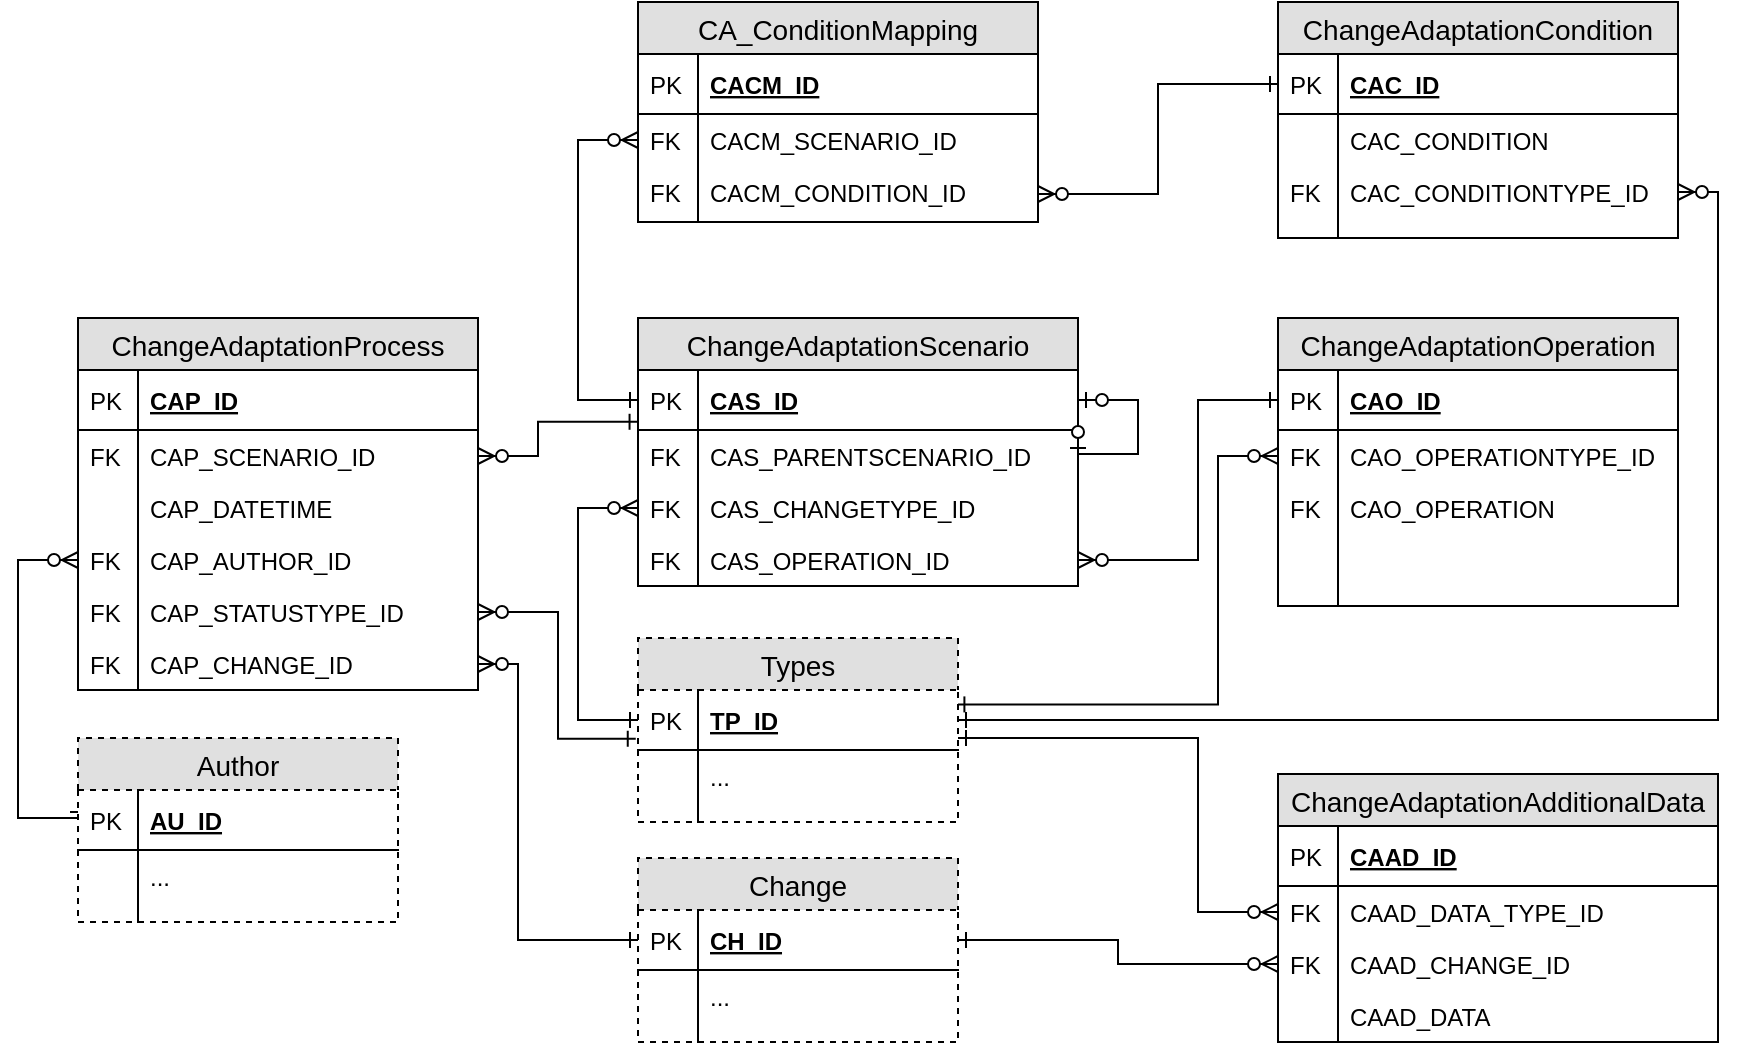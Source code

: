 <mxfile version="12.9.12" type="device"><diagram id="qnVRZ09Ej_M3Lm5uMNa2" name="Page-1"><mxGraphModel dx="1888" dy="1683" grid="1" gridSize="10" guides="1" tooltips="1" connect="1" arrows="1" fold="1" page="1" pageScale="1" pageWidth="850" pageHeight="1100" math="0" shadow="0"><root><mxCell id="0"/><mxCell id="1" parent="0"/><mxCell id="kzK48mvhgtaJY6d6WUIE-60" style="edgeStyle=orthogonalEdgeStyle;rounded=0;orthogonalLoop=1;jettySize=auto;html=1;exitX=0;exitY=0.5;exitDx=0;exitDy=0;startArrow=ERzeroToMany;startFill=1;endArrow=ERone;endFill=0;entryX=0.995;entryY=0.24;entryDx=0;entryDy=0;entryPerimeter=0;" parent="1" source="kzK48mvhgtaJY6d6WUIE-16" target="kzK48mvhgtaJY6d6WUIE-54" edge="1"><mxGeometry relative="1" as="geometry"><Array as="points"><mxPoint x="10" y="109"/><mxPoint x="10" y="233"/></Array></mxGeometry></mxCell><mxCell id="kzK48mvhgtaJY6d6WUIE-61" style="edgeStyle=orthogonalEdgeStyle;rounded=0;orthogonalLoop=1;jettySize=auto;html=1;exitX=1;exitY=0.5;exitDx=0;exitDy=0;entryX=0;entryY=0.5;entryDx=0;entryDy=0;startArrow=ERzeroToMany;startFill=1;endArrow=ERone;endFill=0;" parent="1" source="kzK48mvhgtaJY6d6WUIE-6" target="kzK48mvhgtaJY6d6WUIE-14" edge="1"><mxGeometry relative="1" as="geometry"><Array as="points"><mxPoint y="161"/><mxPoint y="81"/></Array></mxGeometry></mxCell><mxCell id="kzK48mvhgtaJY6d6WUIE-63" style="edgeStyle=orthogonalEdgeStyle;rounded=0;orthogonalLoop=1;jettySize=auto;html=1;exitX=1;exitY=0.5;exitDx=0;exitDy=0;entryX=0;entryY=0.5;entryDx=0;entryDy=0;startArrow=ERzeroToMany;startFill=1;endArrow=ERone;endFill=0;" parent="1" source="LTAWFDooBUOXo8f9yIpR-1" target="kzK48mvhgtaJY6d6WUIE-36" edge="1"><mxGeometry relative="1" as="geometry"><Array as="points"><mxPoint x="-340" y="213"/></Array><mxPoint x="-280" y="109" as="sourcePoint"/></mxGeometry></mxCell><mxCell id="kzK48mvhgtaJY6d6WUIE-64" style="edgeStyle=orthogonalEdgeStyle;rounded=0;orthogonalLoop=1;jettySize=auto;html=1;exitX=0;exitY=0.5;exitDx=0;exitDy=0;entryX=0;entryY=0.5;entryDx=0;entryDy=0;startArrow=ERzeroToMany;startFill=1;endArrow=ERone;endFill=0;" parent="1" source="kzK48mvhgtaJY6d6WUIE-31" target="kzK48mvhgtaJY6d6WUIE-47" edge="1"><mxGeometry relative="1" as="geometry"><Array as="points"><mxPoint x="-590" y="161"/><mxPoint x="-590" y="290"/></Array></mxGeometry></mxCell><mxCell id="kzK48mvhgtaJY6d6WUIE-65" style="edgeStyle=orthogonalEdgeStyle;rounded=0;orthogonalLoop=1;jettySize=auto;html=1;exitX=1;exitY=0.5;exitDx=0;exitDy=0;entryX=-0.001;entryY=0.863;entryDx=0;entryDy=0;startArrow=ERzeroToMany;startFill=1;endArrow=ERone;endFill=0;entryPerimeter=0;" parent="1" source="kzK48mvhgtaJY6d6WUIE-27" target="kzK48mvhgtaJY6d6WUIE-2" edge="1"><mxGeometry relative="1" as="geometry"><Array as="points"><mxPoint x="-330" y="109"/><mxPoint x="-330" y="92"/></Array></mxGeometry></mxCell><mxCell id="kzK48mvhgtaJY6d6WUIE-24" value="ChangeAdaptationProcess" style="swimlane;fontStyle=0;childLayout=stackLayout;horizontal=1;startSize=26;fillColor=#e0e0e0;horizontalStack=0;resizeParent=1;resizeParentMax=0;resizeLast=0;collapsible=1;marginBottom=0;swimlaneFillColor=#ffffff;align=center;fontSize=14;" parent="1" vertex="1"><mxGeometry x="-560" y="40" width="200" height="186" as="geometry"/></mxCell><mxCell id="kzK48mvhgtaJY6d6WUIE-25" value="CAP_ID" style="shape=partialRectangle;top=0;left=0;right=0;bottom=1;align=left;verticalAlign=middle;fillColor=none;spacingLeft=34;spacingRight=4;overflow=hidden;rotatable=0;points=[[0,0.5],[1,0.5]];portConstraint=eastwest;dropTarget=0;fontStyle=5;fontSize=12;" parent="kzK48mvhgtaJY6d6WUIE-24" vertex="1"><mxGeometry y="26" width="200" height="30" as="geometry"/></mxCell><mxCell id="kzK48mvhgtaJY6d6WUIE-26" value="PK" style="shape=partialRectangle;top=0;left=0;bottom=0;fillColor=none;align=left;verticalAlign=middle;spacingLeft=4;spacingRight=4;overflow=hidden;rotatable=0;points=[];portConstraint=eastwest;part=1;fontSize=12;" parent="kzK48mvhgtaJY6d6WUIE-25" vertex="1" connectable="0"><mxGeometry width="30" height="30" as="geometry"/></mxCell><mxCell id="kzK48mvhgtaJY6d6WUIE-27" value="CAP_SCENARIO_ID" style="shape=partialRectangle;top=0;left=0;right=0;bottom=0;align=left;verticalAlign=top;fillColor=none;spacingLeft=34;spacingRight=4;overflow=hidden;rotatable=0;points=[[0,0.5],[1,0.5]];portConstraint=eastwest;dropTarget=0;fontSize=12;" parent="kzK48mvhgtaJY6d6WUIE-24" vertex="1"><mxGeometry y="56" width="200" height="26" as="geometry"/></mxCell><mxCell id="kzK48mvhgtaJY6d6WUIE-28" value="FK" style="shape=partialRectangle;top=0;left=0;bottom=0;fillColor=none;align=left;verticalAlign=top;spacingLeft=4;spacingRight=4;overflow=hidden;rotatable=0;points=[];portConstraint=eastwest;part=1;fontSize=12;" parent="kzK48mvhgtaJY6d6WUIE-27" vertex="1" connectable="0"><mxGeometry width="30" height="26" as="geometry"/></mxCell><mxCell id="kzK48mvhgtaJY6d6WUIE-29" value="CAP_DATETIME" style="shape=partialRectangle;top=0;left=0;right=0;bottom=0;align=left;verticalAlign=top;fillColor=none;spacingLeft=34;spacingRight=4;overflow=hidden;rotatable=0;points=[[0,0.5],[1,0.5]];portConstraint=eastwest;dropTarget=0;fontSize=12;" parent="kzK48mvhgtaJY6d6WUIE-24" vertex="1"><mxGeometry y="82" width="200" height="26" as="geometry"/></mxCell><mxCell id="kzK48mvhgtaJY6d6WUIE-30" value="" style="shape=partialRectangle;top=0;left=0;bottom=0;fillColor=none;align=left;verticalAlign=top;spacingLeft=4;spacingRight=4;overflow=hidden;rotatable=0;points=[];portConstraint=eastwest;part=1;fontSize=12;" parent="kzK48mvhgtaJY6d6WUIE-29" vertex="1" connectable="0"><mxGeometry width="30" height="26" as="geometry"/></mxCell><mxCell id="kzK48mvhgtaJY6d6WUIE-31" value="CAP_AUTHOR_ID" style="shape=partialRectangle;top=0;left=0;right=0;bottom=0;align=left;verticalAlign=top;fillColor=none;spacingLeft=34;spacingRight=4;overflow=hidden;rotatable=0;points=[[0,0.5],[1,0.5]];portConstraint=eastwest;dropTarget=0;fontSize=12;" parent="kzK48mvhgtaJY6d6WUIE-24" vertex="1"><mxGeometry y="108" width="200" height="26" as="geometry"/></mxCell><mxCell id="kzK48mvhgtaJY6d6WUIE-32" value="FK" style="shape=partialRectangle;top=0;left=0;bottom=0;fillColor=none;align=left;verticalAlign=top;spacingLeft=4;spacingRight=4;overflow=hidden;rotatable=0;points=[];portConstraint=eastwest;part=1;fontSize=12;" parent="kzK48mvhgtaJY6d6WUIE-31" vertex="1" connectable="0"><mxGeometry width="30" height="26" as="geometry"/></mxCell><mxCell id="kzK48mvhgtaJY6d6WUIE-33" value="CAP_STATUSTYPE_ID" style="shape=partialRectangle;top=0;left=0;right=0;bottom=0;align=left;verticalAlign=top;fillColor=none;spacingLeft=34;spacingRight=4;overflow=hidden;rotatable=0;points=[[0,0.5],[1,0.5]];portConstraint=eastwest;dropTarget=0;fontSize=12;" parent="kzK48mvhgtaJY6d6WUIE-24" vertex="1"><mxGeometry y="134" width="200" height="26" as="geometry"/></mxCell><mxCell id="kzK48mvhgtaJY6d6WUIE-34" value="FK" style="shape=partialRectangle;top=0;left=0;bottom=0;fillColor=none;align=left;verticalAlign=top;spacingLeft=4;spacingRight=4;overflow=hidden;rotatable=0;points=[];portConstraint=eastwest;part=1;fontSize=12;" parent="kzK48mvhgtaJY6d6WUIE-33" vertex="1" connectable="0"><mxGeometry width="30" height="26.0" as="geometry"/></mxCell><mxCell id="LTAWFDooBUOXo8f9yIpR-1" value="CAP_CHANGE_ID" style="shape=partialRectangle;top=0;left=0;right=0;bottom=0;align=left;verticalAlign=top;fillColor=none;spacingLeft=34;spacingRight=4;overflow=hidden;rotatable=0;points=[[0,0.5],[1,0.5]];portConstraint=eastwest;dropTarget=0;fontSize=12;" parent="kzK48mvhgtaJY6d6WUIE-24" vertex="1"><mxGeometry y="160" width="200" height="26" as="geometry"/></mxCell><mxCell id="LTAWFDooBUOXo8f9yIpR-2" value="FK" style="shape=partialRectangle;top=0;left=0;bottom=0;fillColor=none;align=left;verticalAlign=top;spacingLeft=4;spacingRight=4;overflow=hidden;rotatable=0;points=[];portConstraint=eastwest;part=1;fontSize=12;" parent="LTAWFDooBUOXo8f9yIpR-1" vertex="1" connectable="0"><mxGeometry width="30" height="26.0" as="geometry"/></mxCell><mxCell id="kzK48mvhgtaJY6d6WUIE-85" style="edgeStyle=orthogonalEdgeStyle;rounded=0;orthogonalLoop=1;jettySize=auto;html=1;exitX=1;exitY=0.5;exitDx=0;exitDy=0;entryX=-0.007;entryY=0.812;entryDx=0;entryDy=0;startArrow=ERzeroToMany;startFill=1;endArrow=ERone;endFill=0;entryPerimeter=0;" parent="1" source="kzK48mvhgtaJY6d6WUIE-33" target="kzK48mvhgtaJY6d6WUIE-54" edge="1"><mxGeometry relative="1" as="geometry"><Array as="points"><mxPoint x="-320" y="187"/><mxPoint x="-320" y="250"/></Array></mxGeometry></mxCell><mxCell id="kzK48mvhgtaJY6d6WUIE-88" style="edgeStyle=orthogonalEdgeStyle;rounded=0;orthogonalLoop=1;jettySize=auto;html=1;entryX=0;entryY=0.5;entryDx=0;entryDy=0;startArrow=ERzeroToMany;startFill=1;endArrow=ERone;endFill=0;exitX=0;exitY=0.5;exitDx=0;exitDy=0;" parent="1" source="LTAWFDooBUOXo8f9yIpR-31" target="kzK48mvhgtaJY6d6WUIE-54" edge="1"><mxGeometry relative="1" as="geometry"><mxPoint x="-80" y="170" as="sourcePoint"/><Array as="points"><mxPoint x="-310" y="135"/><mxPoint x="-310" y="241"/></Array></mxGeometry></mxCell><mxCell id="LTAWFDooBUOXo8f9yIpR-22" value="CA_ConditionMapping" style="swimlane;fontStyle=0;childLayout=stackLayout;horizontal=1;startSize=26;fillColor=#e0e0e0;horizontalStack=0;resizeParent=1;resizeParentMax=0;resizeLast=0;collapsible=1;marginBottom=0;swimlaneFillColor=#ffffff;align=center;fontSize=14;" parent="1" vertex="1"><mxGeometry x="-280" y="-118" width="200" height="110" as="geometry"/></mxCell><mxCell id="LTAWFDooBUOXo8f9yIpR-23" value="CACM_ID" style="shape=partialRectangle;top=0;left=0;right=0;bottom=1;align=left;verticalAlign=middle;fillColor=none;spacingLeft=34;spacingRight=4;overflow=hidden;rotatable=0;points=[[0,0.5],[1,0.5]];portConstraint=eastwest;dropTarget=0;fontStyle=5;fontSize=12;" parent="LTAWFDooBUOXo8f9yIpR-22" vertex="1"><mxGeometry y="26" width="200" height="30" as="geometry"/></mxCell><mxCell id="LTAWFDooBUOXo8f9yIpR-24" value="PK" style="shape=partialRectangle;top=0;left=0;bottom=0;fillColor=none;align=left;verticalAlign=middle;spacingLeft=4;spacingRight=4;overflow=hidden;rotatable=0;points=[];portConstraint=eastwest;part=1;fontSize=12;" parent="LTAWFDooBUOXo8f9yIpR-23" vertex="1" connectable="0"><mxGeometry width="30" height="30" as="geometry"/></mxCell><mxCell id="LTAWFDooBUOXo8f9yIpR-27" value="CACM_SCENARIO_ID" style="shape=partialRectangle;top=0;left=0;right=0;bottom=0;align=left;verticalAlign=top;fillColor=none;spacingLeft=34;spacingRight=4;overflow=hidden;rotatable=0;points=[[0,0.5],[1,0.5]];portConstraint=eastwest;dropTarget=0;fontSize=12;" parent="LTAWFDooBUOXo8f9yIpR-22" vertex="1"><mxGeometry y="56" width="200" height="26" as="geometry"/></mxCell><mxCell id="LTAWFDooBUOXo8f9yIpR-28" value="FK" style="shape=partialRectangle;top=0;left=0;bottom=0;fillColor=none;align=left;verticalAlign=top;spacingLeft=4;spacingRight=4;overflow=hidden;rotatable=0;points=[];portConstraint=eastwest;part=1;fontSize=12;" parent="LTAWFDooBUOXo8f9yIpR-27" vertex="1" connectable="0"><mxGeometry width="30" height="26" as="geometry"/></mxCell><mxCell id="LTAWFDooBUOXo8f9yIpR-29" value="CACM_CONDITION_ID" style="shape=partialRectangle;top=0;left=0;right=0;bottom=0;align=left;verticalAlign=top;fillColor=none;spacingLeft=34;spacingRight=4;overflow=hidden;rotatable=0;points=[[0,0.5],[1,0.5]];portConstraint=eastwest;dropTarget=0;fontSize=12;" parent="LTAWFDooBUOXo8f9yIpR-22" vertex="1"><mxGeometry y="82" width="200" height="28" as="geometry"/></mxCell><mxCell id="LTAWFDooBUOXo8f9yIpR-30" value="FK" style="shape=partialRectangle;top=0;left=0;bottom=0;fillColor=none;align=left;verticalAlign=top;spacingLeft=4;spacingRight=4;overflow=hidden;rotatable=0;points=[];portConstraint=eastwest;part=1;fontSize=12;" parent="LTAWFDooBUOXo8f9yIpR-29" vertex="1" connectable="0"><mxGeometry width="30" height="28" as="geometry"/></mxCell><mxCell id="LTAWFDooBUOXo8f9yIpR-34" style="edgeStyle=orthogonalEdgeStyle;rounded=0;orthogonalLoop=1;jettySize=auto;html=1;exitX=0;exitY=0.5;exitDx=0;exitDy=0;entryX=0;entryY=0.5;entryDx=0;entryDy=0;startArrow=ERone;startFill=0;endArrow=ERzeroToMany;endFill=1;jumpStyle=arc;jumpSize=10;" parent="1" source="kzK48mvhgtaJY6d6WUIE-2" target="LTAWFDooBUOXo8f9yIpR-27" edge="1"><mxGeometry relative="1" as="geometry"><Array as="points"><mxPoint x="-310" y="81"/><mxPoint x="-310" y="-49"/></Array></mxGeometry></mxCell><mxCell id="LTAWFDooBUOXo8f9yIpR-36" style="edgeStyle=orthogonalEdgeStyle;rounded=0;orthogonalLoop=1;jettySize=auto;html=1;exitX=0;exitY=0.5;exitDx=0;exitDy=0;entryX=1;entryY=0.5;entryDx=0;entryDy=0;startArrow=ERone;startFill=0;endArrow=ERzeroToMany;endFill=1;" parent="1" source="LTAWFDooBUOXo8f9yIpR-12" target="LTAWFDooBUOXo8f9yIpR-29" edge="1"><mxGeometry relative="1" as="geometry"/></mxCell><mxCell id="kzK48mvhgtaJY6d6WUIE-13" value="ChangeAdaptationOperation" style="swimlane;fontStyle=0;childLayout=stackLayout;horizontal=1;startSize=26;fillColor=#e0e0e0;horizontalStack=0;resizeParent=1;resizeParentMax=0;resizeLast=0;collapsible=1;marginBottom=0;swimlaneFillColor=#ffffff;align=center;fontSize=14;" parent="1" vertex="1"><mxGeometry x="40" y="40" width="200" height="144" as="geometry"/></mxCell><mxCell id="kzK48mvhgtaJY6d6WUIE-14" value="CAO_ID" style="shape=partialRectangle;top=0;left=0;right=0;bottom=1;align=left;verticalAlign=middle;fillColor=none;spacingLeft=34;spacingRight=4;overflow=hidden;rotatable=0;points=[[0,0.5],[1,0.5]];portConstraint=eastwest;dropTarget=0;fontStyle=5;fontSize=12;" parent="kzK48mvhgtaJY6d6WUIE-13" vertex="1"><mxGeometry y="26" width="200" height="30" as="geometry"/></mxCell><mxCell id="kzK48mvhgtaJY6d6WUIE-15" value="PK" style="shape=partialRectangle;top=0;left=0;bottom=0;fillColor=none;align=left;verticalAlign=middle;spacingLeft=4;spacingRight=4;overflow=hidden;rotatable=0;points=[];portConstraint=eastwest;part=1;fontSize=12;" parent="kzK48mvhgtaJY6d6WUIE-14" vertex="1" connectable="0"><mxGeometry width="30" height="30" as="geometry"/></mxCell><mxCell id="kzK48mvhgtaJY6d6WUIE-16" value="CAO_OPERATIONTYPE_ID" style="shape=partialRectangle;top=0;left=0;right=0;bottom=0;align=left;verticalAlign=top;fillColor=none;spacingLeft=34;spacingRight=4;overflow=hidden;rotatable=0;points=[[0,0.5],[1,0.5]];portConstraint=eastwest;dropTarget=0;fontSize=12;" parent="kzK48mvhgtaJY6d6WUIE-13" vertex="1"><mxGeometry y="56" width="200" height="26" as="geometry"/></mxCell><mxCell id="kzK48mvhgtaJY6d6WUIE-17" value="FK" style="shape=partialRectangle;top=0;left=0;bottom=0;fillColor=none;align=left;verticalAlign=top;spacingLeft=4;spacingRight=4;overflow=hidden;rotatable=0;points=[];portConstraint=eastwest;part=1;fontSize=12;" parent="kzK48mvhgtaJY6d6WUIE-16" vertex="1" connectable="0"><mxGeometry width="30" height="26" as="geometry"/></mxCell><mxCell id="kzK48mvhgtaJY6d6WUIE-18" value="CAO_OPERATION" style="shape=partialRectangle;top=0;left=0;right=0;bottom=0;align=left;verticalAlign=top;fillColor=none;spacingLeft=34;spacingRight=4;overflow=hidden;rotatable=0;points=[[0,0.5],[1,0.5]];portConstraint=eastwest;dropTarget=0;fontSize=12;" parent="kzK48mvhgtaJY6d6WUIE-13" vertex="1"><mxGeometry y="82" width="200" height="26" as="geometry"/></mxCell><mxCell id="kzK48mvhgtaJY6d6WUIE-19" value="FK" style="shape=partialRectangle;top=0;left=0;bottom=0;fillColor=none;align=left;verticalAlign=top;spacingLeft=4;spacingRight=4;overflow=hidden;rotatable=0;points=[];portConstraint=eastwest;part=1;fontSize=12;" parent="kzK48mvhgtaJY6d6WUIE-18" vertex="1" connectable="0"><mxGeometry width="30" height="26" as="geometry"/></mxCell><mxCell id="kzK48mvhgtaJY6d6WUIE-20" value="" style="shape=partialRectangle;top=0;left=0;right=0;bottom=0;align=left;verticalAlign=top;fillColor=none;spacingLeft=34;spacingRight=4;overflow=hidden;rotatable=0;points=[[0,0.5],[1,0.5]];portConstraint=eastwest;dropTarget=0;fontSize=12;" parent="kzK48mvhgtaJY6d6WUIE-13" vertex="1"><mxGeometry y="108" width="200" height="26" as="geometry"/></mxCell><mxCell id="kzK48mvhgtaJY6d6WUIE-21" value="" style="shape=partialRectangle;top=0;left=0;bottom=0;fillColor=none;align=left;verticalAlign=top;spacingLeft=4;spacingRight=4;overflow=hidden;rotatable=0;points=[];portConstraint=eastwest;part=1;fontSize=12;" parent="kzK48mvhgtaJY6d6WUIE-20" vertex="1" connectable="0"><mxGeometry width="30" height="26" as="geometry"/></mxCell><mxCell id="kzK48mvhgtaJY6d6WUIE-22" value="" style="shape=partialRectangle;top=0;left=0;right=0;bottom=0;align=left;verticalAlign=top;fillColor=none;spacingLeft=34;spacingRight=4;overflow=hidden;rotatable=0;points=[[0,0.5],[1,0.5]];portConstraint=eastwest;dropTarget=0;fontSize=12;" parent="kzK48mvhgtaJY6d6WUIE-13" vertex="1"><mxGeometry y="134" width="200" height="10" as="geometry"/></mxCell><mxCell id="kzK48mvhgtaJY6d6WUIE-23" value="" style="shape=partialRectangle;top=0;left=0;bottom=0;fillColor=none;align=left;verticalAlign=top;spacingLeft=4;spacingRight=4;overflow=hidden;rotatable=0;points=[];portConstraint=eastwest;part=1;fontSize=12;" parent="kzK48mvhgtaJY6d6WUIE-22" vertex="1" connectable="0"><mxGeometry width="30" height="10" as="geometry"/></mxCell><mxCell id="LTAWFDooBUOXo8f9yIpR-11" value="ChangeAdaptationCondition" style="swimlane;fontStyle=0;childLayout=stackLayout;horizontal=1;startSize=26;fillColor=#e0e0e0;horizontalStack=0;resizeParent=1;resizeParentMax=0;resizeLast=0;collapsible=1;marginBottom=0;swimlaneFillColor=#ffffff;align=center;fontSize=14;" parent="1" vertex="1"><mxGeometry x="40" y="-118" width="200" height="118" as="geometry"/></mxCell><mxCell id="LTAWFDooBUOXo8f9yIpR-12" value="CAC_ID" style="shape=partialRectangle;top=0;left=0;right=0;bottom=1;align=left;verticalAlign=middle;fillColor=none;spacingLeft=34;spacingRight=4;overflow=hidden;rotatable=0;points=[[0,0.5],[1,0.5]];portConstraint=eastwest;dropTarget=0;fontStyle=5;fontSize=12;" parent="LTAWFDooBUOXo8f9yIpR-11" vertex="1"><mxGeometry y="26" width="200" height="30" as="geometry"/></mxCell><mxCell id="LTAWFDooBUOXo8f9yIpR-13" value="PK" style="shape=partialRectangle;top=0;left=0;bottom=0;fillColor=none;align=left;verticalAlign=middle;spacingLeft=4;spacingRight=4;overflow=hidden;rotatable=0;points=[];portConstraint=eastwest;part=1;fontSize=12;" parent="LTAWFDooBUOXo8f9yIpR-12" vertex="1" connectable="0"><mxGeometry width="30" height="30" as="geometry"/></mxCell><mxCell id="LTAWFDooBUOXo8f9yIpR-14" value="CAC_CONDITION" style="shape=partialRectangle;top=0;left=0;right=0;bottom=0;align=left;verticalAlign=top;fillColor=none;spacingLeft=34;spacingRight=4;overflow=hidden;rotatable=0;points=[[0,0.5],[1,0.5]];portConstraint=eastwest;dropTarget=0;fontSize=12;" parent="LTAWFDooBUOXo8f9yIpR-11" vertex="1"><mxGeometry y="56" width="200" height="26" as="geometry"/></mxCell><mxCell id="LTAWFDooBUOXo8f9yIpR-15" value="" style="shape=partialRectangle;top=0;left=0;bottom=0;fillColor=none;align=left;verticalAlign=top;spacingLeft=4;spacingRight=4;overflow=hidden;rotatable=0;points=[];portConstraint=eastwest;part=1;fontSize=12;" parent="LTAWFDooBUOXo8f9yIpR-14" vertex="1" connectable="0"><mxGeometry width="30" height="26" as="geometry"/></mxCell><mxCell id="LTAWFDooBUOXo8f9yIpR-16" value="CAC_CONDITIONTYPE_ID" style="shape=partialRectangle;top=0;left=0;right=0;bottom=0;align=left;verticalAlign=top;fillColor=none;spacingLeft=34;spacingRight=4;overflow=hidden;rotatable=0;points=[[0,0.5],[1,0.5]];portConstraint=eastwest;dropTarget=0;fontSize=12;" parent="LTAWFDooBUOXo8f9yIpR-11" vertex="1"><mxGeometry y="82" width="200" height="26" as="geometry"/></mxCell><mxCell id="LTAWFDooBUOXo8f9yIpR-17" value="FK" style="shape=partialRectangle;top=0;left=0;bottom=0;fillColor=none;align=left;verticalAlign=top;spacingLeft=4;spacingRight=4;overflow=hidden;rotatable=0;points=[];portConstraint=eastwest;part=1;fontSize=12;" parent="LTAWFDooBUOXo8f9yIpR-16" vertex="1" connectable="0"><mxGeometry width="30" height="26" as="geometry"/></mxCell><mxCell id="LTAWFDooBUOXo8f9yIpR-20" value="" style="shape=partialRectangle;top=0;left=0;right=0;bottom=0;align=left;verticalAlign=top;fillColor=none;spacingLeft=34;spacingRight=4;overflow=hidden;rotatable=0;points=[[0,0.5],[1,0.5]];portConstraint=eastwest;dropTarget=0;fontSize=12;" parent="LTAWFDooBUOXo8f9yIpR-11" vertex="1"><mxGeometry y="108" width="200" height="10" as="geometry"/></mxCell><mxCell id="LTAWFDooBUOXo8f9yIpR-21" value="" style="shape=partialRectangle;top=0;left=0;bottom=0;fillColor=none;align=left;verticalAlign=top;spacingLeft=4;spacingRight=4;overflow=hidden;rotatable=0;points=[];portConstraint=eastwest;part=1;fontSize=12;" parent="LTAWFDooBUOXo8f9yIpR-20" vertex="1" connectable="0"><mxGeometry width="30" height="10" as="geometry"/></mxCell><mxCell id="kzK48mvhgtaJY6d6WUIE-1" value="ChangeAdaptationScenario" style="swimlane;fontStyle=0;childLayout=stackLayout;horizontal=1;startSize=26;fillColor=#e0e0e0;horizontalStack=0;resizeParent=1;resizeParentMax=0;resizeLast=0;collapsible=1;marginBottom=0;swimlaneFillColor=#ffffff;align=center;fontSize=14;" parent="1" vertex="1"><mxGeometry x="-280" y="40" width="220" height="134" as="geometry"/></mxCell><mxCell id="kzK48mvhgtaJY6d6WUIE-2" value="CAS_ID" style="shape=partialRectangle;top=0;left=0;right=0;bottom=1;align=left;verticalAlign=middle;fillColor=none;spacingLeft=34;spacingRight=4;overflow=hidden;rotatable=0;points=[[0,0.5],[1,0.5]];portConstraint=eastwest;dropTarget=0;fontStyle=5;fontSize=12;" parent="kzK48mvhgtaJY6d6WUIE-1" vertex="1"><mxGeometry y="26" width="220" height="30" as="geometry"/></mxCell><mxCell id="kzK48mvhgtaJY6d6WUIE-3" value="PK" style="shape=partialRectangle;top=0;left=0;bottom=0;fillColor=none;align=left;verticalAlign=middle;spacingLeft=4;spacingRight=4;overflow=hidden;rotatable=0;points=[];portConstraint=eastwest;part=1;fontSize=12;" parent="kzK48mvhgtaJY6d6WUIE-2" vertex="1" connectable="0"><mxGeometry width="30" height="30" as="geometry"/></mxCell><mxCell id="kzK48mvhgtaJY6d6WUIE-89" style="edgeStyle=orthogonalEdgeStyle;rounded=0;orthogonalLoop=1;jettySize=auto;html=1;exitX=1;exitY=0.5;exitDx=0;exitDy=0;entryX=1;entryY=0.5;entryDx=0;entryDy=0;startArrow=ERzeroToOne;startFill=1;endArrow=ERzeroToOne;endFill=1;" parent="kzK48mvhgtaJY6d6WUIE-1" source="kzK48mvhgtaJY6d6WUIE-8" target="kzK48mvhgtaJY6d6WUIE-2" edge="1"><mxGeometry relative="1" as="geometry"><Array as="points"><mxPoint x="250" y="68"/><mxPoint x="250" y="41"/></Array></mxGeometry></mxCell><mxCell id="kzK48mvhgtaJY6d6WUIE-8" value="CAS_PARENTSCENARIO_ID" style="shape=partialRectangle;top=0;left=0;right=0;bottom=0;align=left;verticalAlign=top;fillColor=none;spacingLeft=34;spacingRight=4;overflow=hidden;rotatable=0;points=[[0,0.5],[1,0.5]];portConstraint=eastwest;dropTarget=0;fontSize=12;" parent="kzK48mvhgtaJY6d6WUIE-1" vertex="1"><mxGeometry y="56" width="220" height="26" as="geometry"/></mxCell><mxCell id="kzK48mvhgtaJY6d6WUIE-9" value="FK" style="shape=partialRectangle;top=0;left=0;bottom=0;fillColor=none;align=left;verticalAlign=top;spacingLeft=4;spacingRight=4;overflow=hidden;rotatable=0;points=[];portConstraint=eastwest;part=1;fontSize=12;" parent="kzK48mvhgtaJY6d6WUIE-8" vertex="1" connectable="0"><mxGeometry width="30" height="26" as="geometry"/></mxCell><mxCell id="LTAWFDooBUOXo8f9yIpR-31" value="CAS_CHANGETYPE_ID" style="shape=partialRectangle;top=0;left=0;right=0;bottom=0;align=left;verticalAlign=top;fillColor=none;spacingLeft=34;spacingRight=4;overflow=hidden;rotatable=0;points=[[0,0.5],[1,0.5]];portConstraint=eastwest;dropTarget=0;fontSize=12;" parent="kzK48mvhgtaJY6d6WUIE-1" vertex="1"><mxGeometry y="82" width="220" height="26" as="geometry"/></mxCell><mxCell id="LTAWFDooBUOXo8f9yIpR-32" value="FK" style="shape=partialRectangle;top=0;left=0;bottom=0;fillColor=none;align=left;verticalAlign=top;spacingLeft=4;spacingRight=4;overflow=hidden;rotatable=0;points=[];portConstraint=eastwest;part=1;fontSize=12;" parent="LTAWFDooBUOXo8f9yIpR-31" vertex="1" connectable="0"><mxGeometry width="30" height="26" as="geometry"/></mxCell><mxCell id="kzK48mvhgtaJY6d6WUIE-6" value="CAS_OPERATION_ID" style="shape=partialRectangle;top=0;left=0;right=0;bottom=0;align=left;verticalAlign=top;fillColor=none;spacingLeft=34;spacingRight=4;overflow=hidden;rotatable=0;points=[[0,0.5],[1,0.5]];portConstraint=eastwest;dropTarget=0;fontSize=12;" parent="kzK48mvhgtaJY6d6WUIE-1" vertex="1"><mxGeometry y="108" width="220" height="26" as="geometry"/></mxCell><mxCell id="kzK48mvhgtaJY6d6WUIE-7" value="FK" style="shape=partialRectangle;top=0;left=0;bottom=0;fillColor=none;align=left;verticalAlign=top;spacingLeft=4;spacingRight=4;overflow=hidden;rotatable=0;points=[];portConstraint=eastwest;part=1;fontSize=12;" parent="kzK48mvhgtaJY6d6WUIE-6" vertex="1" connectable="0"><mxGeometry width="30" height="26" as="geometry"/></mxCell><mxCell id="kzK48mvhgtaJY6d6WUIE-53" value="Types" style="swimlane;fontStyle=0;childLayout=stackLayout;horizontal=1;startSize=26;fillColor=#e0e0e0;horizontalStack=0;resizeParent=1;resizeParentMax=0;resizeLast=0;collapsible=1;marginBottom=0;swimlaneFillColor=#ffffff;align=center;fontSize=14;dashed=1;" parent="1" vertex="1"><mxGeometry x="-280" y="200" width="160" height="92" as="geometry"/></mxCell><mxCell id="kzK48mvhgtaJY6d6WUIE-54" value="TP_ID" style="shape=partialRectangle;top=0;left=0;right=0;bottom=1;align=left;verticalAlign=middle;fillColor=none;spacingLeft=34;spacingRight=4;overflow=hidden;rotatable=0;points=[[0,0.5],[1,0.5]];portConstraint=eastwest;dropTarget=0;fontStyle=5;fontSize=12;" parent="kzK48mvhgtaJY6d6WUIE-53" vertex="1"><mxGeometry y="26" width="160" height="30" as="geometry"/></mxCell><mxCell id="kzK48mvhgtaJY6d6WUIE-55" value="PK" style="shape=partialRectangle;top=0;left=0;bottom=0;fillColor=none;align=left;verticalAlign=middle;spacingLeft=4;spacingRight=4;overflow=hidden;rotatable=0;points=[];portConstraint=eastwest;part=1;fontSize=12;" parent="kzK48mvhgtaJY6d6WUIE-54" vertex="1" connectable="0"><mxGeometry width="30" height="30" as="geometry"/></mxCell><mxCell id="kzK48mvhgtaJY6d6WUIE-56" value="..." style="shape=partialRectangle;top=0;left=0;right=0;bottom=0;align=left;verticalAlign=top;fillColor=none;spacingLeft=34;spacingRight=4;overflow=hidden;rotatable=0;points=[[0,0.5],[1,0.5]];portConstraint=eastwest;dropTarget=0;fontSize=12;" parent="kzK48mvhgtaJY6d6WUIE-53" vertex="1"><mxGeometry y="56" width="160" height="26" as="geometry"/></mxCell><mxCell id="kzK48mvhgtaJY6d6WUIE-57" value="" style="shape=partialRectangle;top=0;left=0;bottom=0;fillColor=none;align=left;verticalAlign=top;spacingLeft=4;spacingRight=4;overflow=hidden;rotatable=0;points=[];portConstraint=eastwest;part=1;fontSize=12;" parent="kzK48mvhgtaJY6d6WUIE-56" vertex="1" connectable="0"><mxGeometry width="30" height="26" as="geometry"/></mxCell><mxCell id="kzK48mvhgtaJY6d6WUIE-58" value="" style="shape=partialRectangle;top=0;left=0;right=0;bottom=0;align=left;verticalAlign=top;fillColor=none;spacingLeft=34;spacingRight=4;overflow=hidden;rotatable=0;points=[[0,0.5],[1,0.5]];portConstraint=eastwest;dropTarget=0;fontSize=12;" parent="kzK48mvhgtaJY6d6WUIE-53" vertex="1"><mxGeometry y="82" width="160" height="10" as="geometry"/></mxCell><mxCell id="kzK48mvhgtaJY6d6WUIE-59" value="" style="shape=partialRectangle;top=0;left=0;bottom=0;fillColor=none;align=left;verticalAlign=top;spacingLeft=4;spacingRight=4;overflow=hidden;rotatable=0;points=[];portConstraint=eastwest;part=1;fontSize=12;" parent="kzK48mvhgtaJY6d6WUIE-58" vertex="1" connectable="0"><mxGeometry width="30" height="10" as="geometry"/></mxCell><mxCell id="kzK48mvhgtaJY6d6WUIE-35" value="Change" style="swimlane;fontStyle=0;childLayout=stackLayout;horizontal=1;startSize=26;fillColor=#e0e0e0;horizontalStack=0;resizeParent=1;resizeParentMax=0;resizeLast=0;collapsible=1;marginBottom=0;swimlaneFillColor=#ffffff;align=center;fontSize=14;dashed=1;" parent="1" vertex="1"><mxGeometry x="-280" y="310" width="160" height="92" as="geometry"/></mxCell><mxCell id="kzK48mvhgtaJY6d6WUIE-36" value="CH_ID" style="shape=partialRectangle;top=0;left=0;right=0;bottom=1;align=left;verticalAlign=middle;fillColor=none;spacingLeft=34;spacingRight=4;overflow=hidden;rotatable=0;points=[[0,0.5],[1,0.5]];portConstraint=eastwest;dropTarget=0;fontStyle=5;fontSize=12;" parent="kzK48mvhgtaJY6d6WUIE-35" vertex="1"><mxGeometry y="26" width="160" height="30" as="geometry"/></mxCell><mxCell id="kzK48mvhgtaJY6d6WUIE-37" value="PK" style="shape=partialRectangle;top=0;left=0;bottom=0;fillColor=none;align=left;verticalAlign=middle;spacingLeft=4;spacingRight=4;overflow=hidden;rotatable=0;points=[];portConstraint=eastwest;part=1;fontSize=12;" parent="kzK48mvhgtaJY6d6WUIE-36" vertex="1" connectable="0"><mxGeometry width="30" height="30" as="geometry"/></mxCell><mxCell id="kzK48mvhgtaJY6d6WUIE-38" value="..." style="shape=partialRectangle;top=0;left=0;right=0;bottom=0;align=left;verticalAlign=top;fillColor=none;spacingLeft=34;spacingRight=4;overflow=hidden;rotatable=0;points=[[0,0.5],[1,0.5]];portConstraint=eastwest;dropTarget=0;fontSize=12;" parent="kzK48mvhgtaJY6d6WUIE-35" vertex="1"><mxGeometry y="56" width="160" height="26" as="geometry"/></mxCell><mxCell id="kzK48mvhgtaJY6d6WUIE-39" value="" style="shape=partialRectangle;top=0;left=0;bottom=0;fillColor=none;align=left;verticalAlign=top;spacingLeft=4;spacingRight=4;overflow=hidden;rotatable=0;points=[];portConstraint=eastwest;part=1;fontSize=12;" parent="kzK48mvhgtaJY6d6WUIE-38" vertex="1" connectable="0"><mxGeometry width="30" height="26" as="geometry"/></mxCell><mxCell id="kzK48mvhgtaJY6d6WUIE-44" value="" style="shape=partialRectangle;top=0;left=0;right=0;bottom=0;align=left;verticalAlign=top;fillColor=none;spacingLeft=34;spacingRight=4;overflow=hidden;rotatable=0;points=[[0,0.5],[1,0.5]];portConstraint=eastwest;dropTarget=0;fontSize=12;" parent="kzK48mvhgtaJY6d6WUIE-35" vertex="1"><mxGeometry y="82" width="160" height="10" as="geometry"/></mxCell><mxCell id="kzK48mvhgtaJY6d6WUIE-45" value="" style="shape=partialRectangle;top=0;left=0;bottom=0;fillColor=none;align=left;verticalAlign=top;spacingLeft=4;spacingRight=4;overflow=hidden;rotatable=0;points=[];portConstraint=eastwest;part=1;fontSize=12;" parent="kzK48mvhgtaJY6d6WUIE-44" vertex="1" connectable="0"><mxGeometry width="30" height="10" as="geometry"/></mxCell><mxCell id="kzK48mvhgtaJY6d6WUIE-46" value="Author" style="swimlane;fontStyle=0;childLayout=stackLayout;horizontal=1;startSize=26;fillColor=#e0e0e0;horizontalStack=0;resizeParent=1;resizeParentMax=0;resizeLast=0;collapsible=1;marginBottom=0;swimlaneFillColor=#ffffff;align=center;fontSize=14;dashed=1;" parent="1" vertex="1"><mxGeometry x="-560" y="250" width="160" height="92" as="geometry"/></mxCell><mxCell id="kzK48mvhgtaJY6d6WUIE-47" value="AU_ID" style="shape=partialRectangle;top=0;left=0;right=0;bottom=1;align=left;verticalAlign=middle;fillColor=none;spacingLeft=34;spacingRight=4;overflow=hidden;rotatable=0;points=[[0,0.5],[1,0.5]];portConstraint=eastwest;dropTarget=0;fontStyle=5;fontSize=12;" parent="kzK48mvhgtaJY6d6WUIE-46" vertex="1"><mxGeometry y="26" width="160" height="30" as="geometry"/></mxCell><mxCell id="kzK48mvhgtaJY6d6WUIE-48" value="PK" style="shape=partialRectangle;top=0;left=0;bottom=0;fillColor=none;align=left;verticalAlign=middle;spacingLeft=4;spacingRight=4;overflow=hidden;rotatable=0;points=[];portConstraint=eastwest;part=1;fontSize=12;" parent="kzK48mvhgtaJY6d6WUIE-47" vertex="1" connectable="0"><mxGeometry width="30" height="30" as="geometry"/></mxCell><mxCell id="kzK48mvhgtaJY6d6WUIE-49" value="..." style="shape=partialRectangle;top=0;left=0;right=0;bottom=0;align=left;verticalAlign=top;fillColor=none;spacingLeft=34;spacingRight=4;overflow=hidden;rotatable=0;points=[[0,0.5],[1,0.5]];portConstraint=eastwest;dropTarget=0;fontSize=12;" parent="kzK48mvhgtaJY6d6WUIE-46" vertex="1"><mxGeometry y="56" width="160" height="26" as="geometry"/></mxCell><mxCell id="kzK48mvhgtaJY6d6WUIE-50" value="" style="shape=partialRectangle;top=0;left=0;bottom=0;fillColor=none;align=left;verticalAlign=top;spacingLeft=4;spacingRight=4;overflow=hidden;rotatable=0;points=[];portConstraint=eastwest;part=1;fontSize=12;" parent="kzK48mvhgtaJY6d6WUIE-49" vertex="1" connectable="0"><mxGeometry width="30" height="26" as="geometry"/></mxCell><mxCell id="kzK48mvhgtaJY6d6WUIE-51" value="" style="shape=partialRectangle;top=0;left=0;right=0;bottom=0;align=left;verticalAlign=top;fillColor=none;spacingLeft=34;spacingRight=4;overflow=hidden;rotatable=0;points=[[0,0.5],[1,0.5]];portConstraint=eastwest;dropTarget=0;fontSize=12;" parent="kzK48mvhgtaJY6d6WUIE-46" vertex="1"><mxGeometry y="82" width="160" height="10" as="geometry"/></mxCell><mxCell id="kzK48mvhgtaJY6d6WUIE-52" value="" style="shape=partialRectangle;top=0;left=0;bottom=0;fillColor=none;align=left;verticalAlign=top;spacingLeft=4;spacingRight=4;overflow=hidden;rotatable=0;points=[];portConstraint=eastwest;part=1;fontSize=12;" parent="kzK48mvhgtaJY6d6WUIE-51" vertex="1" connectable="0"><mxGeometry width="30" height="10" as="geometry"/></mxCell><mxCell id="EzobFnfrX8bqoI1a6Uo_-21" style="edgeStyle=orthogonalEdgeStyle;rounded=0;orthogonalLoop=1;jettySize=auto;html=1;exitX=0;exitY=0.5;exitDx=0;exitDy=0;entryX=1;entryY=0.5;entryDx=0;entryDy=0;startArrow=ERzeroToMany;startFill=1;endArrow=ERone;endFill=0;" edge="1" parent="1" source="EzobFnfrX8bqoI1a6Uo_-13" target="kzK48mvhgtaJY6d6WUIE-36"><mxGeometry relative="1" as="geometry"/></mxCell><mxCell id="EzobFnfrX8bqoI1a6Uo_-22" style="edgeStyle=orthogonalEdgeStyle;rounded=0;orthogonalLoop=1;jettySize=auto;html=1;exitX=0;exitY=0.5;exitDx=0;exitDy=0;entryX=1;entryY=0.8;entryDx=0;entryDy=0;entryPerimeter=0;startArrow=ERzeroToMany;startFill=1;endArrow=ERone;endFill=0;" edge="1" parent="1" source="EzobFnfrX8bqoI1a6Uo_-11" target="kzK48mvhgtaJY6d6WUIE-54"><mxGeometry relative="1" as="geometry"><Array as="points"><mxPoint y="337"/><mxPoint y="250"/></Array></mxGeometry></mxCell><mxCell id="EzobFnfrX8bqoI1a6Uo_-24" style="edgeStyle=orthogonalEdgeStyle;rounded=0;orthogonalLoop=1;jettySize=auto;html=1;exitX=1;exitY=0.5;exitDx=0;exitDy=0;entryX=1;entryY=0.5;entryDx=0;entryDy=0;startArrow=ERzeroToMany;startFill=1;endArrow=ERone;endFill=0;" edge="1" parent="1" source="LTAWFDooBUOXo8f9yIpR-16" target="kzK48mvhgtaJY6d6WUIE-54"><mxGeometry relative="1" as="geometry"/></mxCell><mxCell id="EzobFnfrX8bqoI1a6Uo_-8" value="ChangeAdaptationAdditionalData" style="swimlane;fontStyle=0;childLayout=stackLayout;horizontal=1;startSize=26;fillColor=#e0e0e0;horizontalStack=0;resizeParent=1;resizeParentMax=0;resizeLast=0;collapsible=1;marginBottom=0;swimlaneFillColor=#ffffff;align=center;fontSize=14;" vertex="1" parent="1"><mxGeometry x="40" y="268" width="220" height="134" as="geometry"/></mxCell><mxCell id="EzobFnfrX8bqoI1a6Uo_-9" value="CAAD_ID" style="shape=partialRectangle;top=0;left=0;right=0;bottom=1;align=left;verticalAlign=middle;fillColor=none;spacingLeft=34;spacingRight=4;overflow=hidden;rotatable=0;points=[[0,0.5],[1,0.5]];portConstraint=eastwest;dropTarget=0;fontStyle=5;fontSize=12;" vertex="1" parent="EzobFnfrX8bqoI1a6Uo_-8"><mxGeometry y="26" width="220" height="30" as="geometry"/></mxCell><mxCell id="EzobFnfrX8bqoI1a6Uo_-10" value="PK" style="shape=partialRectangle;top=0;left=0;bottom=0;fillColor=none;align=left;verticalAlign=middle;spacingLeft=4;spacingRight=4;overflow=hidden;rotatable=0;points=[];portConstraint=eastwest;part=1;fontSize=12;" vertex="1" connectable="0" parent="EzobFnfrX8bqoI1a6Uo_-9"><mxGeometry width="30" height="30" as="geometry"/></mxCell><mxCell id="EzobFnfrX8bqoI1a6Uo_-11" value="CAAD_DATA_TYPE_ID" style="shape=partialRectangle;top=0;left=0;right=0;bottom=0;align=left;verticalAlign=top;fillColor=none;spacingLeft=34;spacingRight=4;overflow=hidden;rotatable=0;points=[[0,0.5],[1,0.5]];portConstraint=eastwest;dropTarget=0;fontSize=12;" vertex="1" parent="EzobFnfrX8bqoI1a6Uo_-8"><mxGeometry y="56" width="220" height="26" as="geometry"/></mxCell><mxCell id="EzobFnfrX8bqoI1a6Uo_-12" value="FK" style="shape=partialRectangle;top=0;left=0;bottom=0;fillColor=none;align=left;verticalAlign=top;spacingLeft=4;spacingRight=4;overflow=hidden;rotatable=0;points=[];portConstraint=eastwest;part=1;fontSize=12;" vertex="1" connectable="0" parent="EzobFnfrX8bqoI1a6Uo_-11"><mxGeometry width="30" height="26" as="geometry"/></mxCell><mxCell id="EzobFnfrX8bqoI1a6Uo_-13" value="CAAD_CHANGE_ID" style="shape=partialRectangle;top=0;left=0;right=0;bottom=0;align=left;verticalAlign=top;fillColor=none;spacingLeft=34;spacingRight=4;overflow=hidden;rotatable=0;points=[[0,0.5],[1,0.5]];portConstraint=eastwest;dropTarget=0;fontSize=12;" vertex="1" parent="EzobFnfrX8bqoI1a6Uo_-8"><mxGeometry y="82" width="220" height="26" as="geometry"/></mxCell><mxCell id="EzobFnfrX8bqoI1a6Uo_-14" value="FK" style="shape=partialRectangle;top=0;left=0;bottom=0;fillColor=none;align=left;verticalAlign=top;spacingLeft=4;spacingRight=4;overflow=hidden;rotatable=0;points=[];portConstraint=eastwest;part=1;fontSize=12;" vertex="1" connectable="0" parent="EzobFnfrX8bqoI1a6Uo_-13"><mxGeometry width="30" height="26" as="geometry"/></mxCell><mxCell id="EzobFnfrX8bqoI1a6Uo_-15" value="CAAD_DATA" style="shape=partialRectangle;top=0;left=0;right=0;bottom=0;align=left;verticalAlign=top;fillColor=none;spacingLeft=34;spacingRight=4;overflow=hidden;rotatable=0;points=[[0,0.5],[1,0.5]];portConstraint=eastwest;dropTarget=0;fontSize=12;" vertex="1" parent="EzobFnfrX8bqoI1a6Uo_-8"><mxGeometry y="108" width="220" height="26" as="geometry"/></mxCell><mxCell id="EzobFnfrX8bqoI1a6Uo_-16" value="" style="shape=partialRectangle;top=0;left=0;bottom=0;fillColor=none;align=left;verticalAlign=top;spacingLeft=4;spacingRight=4;overflow=hidden;rotatable=0;points=[];portConstraint=eastwest;part=1;fontSize=12;" vertex="1" connectable="0" parent="EzobFnfrX8bqoI1a6Uo_-15"><mxGeometry width="30" height="26" as="geometry"/></mxCell></root></mxGraphModel></diagram></mxfile>